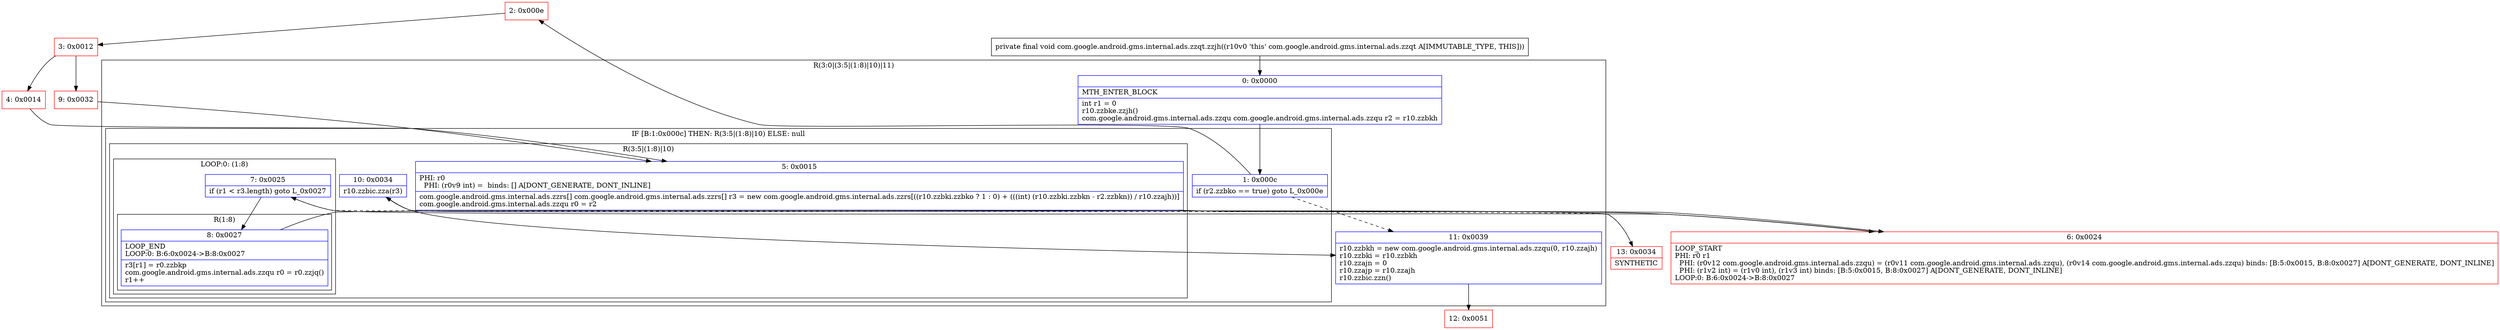 digraph "CFG forcom.google.android.gms.internal.ads.zzqt.zzjh()V" {
subgraph cluster_Region_2109482602 {
label = "R(3:0|(3:5|(1:8)|10)|11)";
node [shape=record,color=blue];
Node_0 [shape=record,label="{0\:\ 0x0000|MTH_ENTER_BLOCK\l|int r1 = 0\lr10.zzbke.zzjh()\lcom.google.android.gms.internal.ads.zzqu com.google.android.gms.internal.ads.zzqu r2 = r10.zzbkh\l}"];
subgraph cluster_IfRegion_18687472 {
label = "IF [B:1:0x000c] THEN: R(3:5|(1:8)|10) ELSE: null";
node [shape=record,color=blue];
Node_1 [shape=record,label="{1\:\ 0x000c|if (r2.zzbko == true) goto L_0x000e\l}"];
subgraph cluster_Region_495901903 {
label = "R(3:5|(1:8)|10)";
node [shape=record,color=blue];
Node_5 [shape=record,label="{5\:\ 0x0015|PHI: r0 \l  PHI: (r0v9 int) =  binds: [] A[DONT_GENERATE, DONT_INLINE]\l|com.google.android.gms.internal.ads.zzrs[] com.google.android.gms.internal.ads.zzrs[] r3 = new com.google.android.gms.internal.ads.zzrs[((r10.zzbki.zzbko ? 1 : 0) + (((int) (r10.zzbki.zzbkn \- r2.zzbkn)) \/ r10.zzajh))]\lcom.google.android.gms.internal.ads.zzqu r0 = r2\l}"];
subgraph cluster_LoopRegion_863419068 {
label = "LOOP:0: (1:8)";
node [shape=record,color=blue];
Node_7 [shape=record,label="{7\:\ 0x0025|if (r1 \< r3.length) goto L_0x0027\l}"];
subgraph cluster_Region_715478699 {
label = "R(1:8)";
node [shape=record,color=blue];
Node_8 [shape=record,label="{8\:\ 0x0027|LOOP_END\lLOOP:0: B:6:0x0024\-\>B:8:0x0027\l|r3[r1] = r0.zzbkp\lcom.google.android.gms.internal.ads.zzqu r0 = r0.zzjq()\lr1++\l}"];
}
}
Node_10 [shape=record,label="{10\:\ 0x0034|r10.zzbic.zza(r3)\l}"];
}
}
Node_11 [shape=record,label="{11\:\ 0x0039|r10.zzbkh = new com.google.android.gms.internal.ads.zzqu(0, r10.zzajh)\lr10.zzbki = r10.zzbkh\lr10.zzajn = 0\lr10.zzajp = r10.zzajh\lr10.zzbic.zzn()\l}"];
}
Node_2 [shape=record,color=red,label="{2\:\ 0x000e}"];
Node_3 [shape=record,color=red,label="{3\:\ 0x0012}"];
Node_4 [shape=record,color=red,label="{4\:\ 0x0014}"];
Node_6 [shape=record,color=red,label="{6\:\ 0x0024|LOOP_START\lPHI: r0 r1 \l  PHI: (r0v12 com.google.android.gms.internal.ads.zzqu) = (r0v11 com.google.android.gms.internal.ads.zzqu), (r0v14 com.google.android.gms.internal.ads.zzqu) binds: [B:5:0x0015, B:8:0x0027] A[DONT_GENERATE, DONT_INLINE]\l  PHI: (r1v2 int) = (r1v0 int), (r1v3 int) binds: [B:5:0x0015, B:8:0x0027] A[DONT_GENERATE, DONT_INLINE]\lLOOP:0: B:6:0x0024\-\>B:8:0x0027\l}"];
Node_9 [shape=record,color=red,label="{9\:\ 0x0032}"];
Node_12 [shape=record,color=red,label="{12\:\ 0x0051}"];
Node_13 [shape=record,color=red,label="{13\:\ 0x0034|SYNTHETIC\l}"];
MethodNode[shape=record,label="{private final void com.google.android.gms.internal.ads.zzqt.zzjh((r10v0 'this' com.google.android.gms.internal.ads.zzqt A[IMMUTABLE_TYPE, THIS])) }"];
MethodNode -> Node_0;
Node_0 -> Node_1;
Node_1 -> Node_2;
Node_1 -> Node_11[style=dashed];
Node_5 -> Node_6;
Node_7 -> Node_8;
Node_7 -> Node_13[style=dashed];
Node_8 -> Node_6;
Node_10 -> Node_11;
Node_11 -> Node_12;
Node_2 -> Node_3;
Node_3 -> Node_4;
Node_3 -> Node_9;
Node_4 -> Node_5;
Node_6 -> Node_7;
Node_9 -> Node_5;
Node_13 -> Node_10;
}

